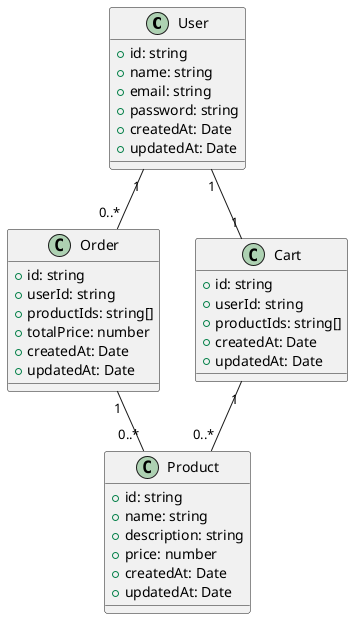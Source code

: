 @startuml

class User {
    +id: string
    +name: string
    +email: string
    +password: string
    +createdAt: Date
    +updatedAt: Date
}

class Product {
    +id: string
    +name: string
    +description: string
    +price: number
    +createdAt: Date
    +updatedAt: Date
}

class Order {
    +id: string
    +userId: string
    +productIds: string[]
    +totalPrice: number
    +createdAt: Date
    +updatedAt: Date
}

class Cart {
    +id: string
    +userId: string
    +productIds: string[]
    +createdAt: Date
    +updatedAt: Date
}

User "1" -- "0..*" Order
User "1" -- "1" Cart
Order "1" -- "0..*" Product
Cart "1" -- "0..*" Product

@enduml